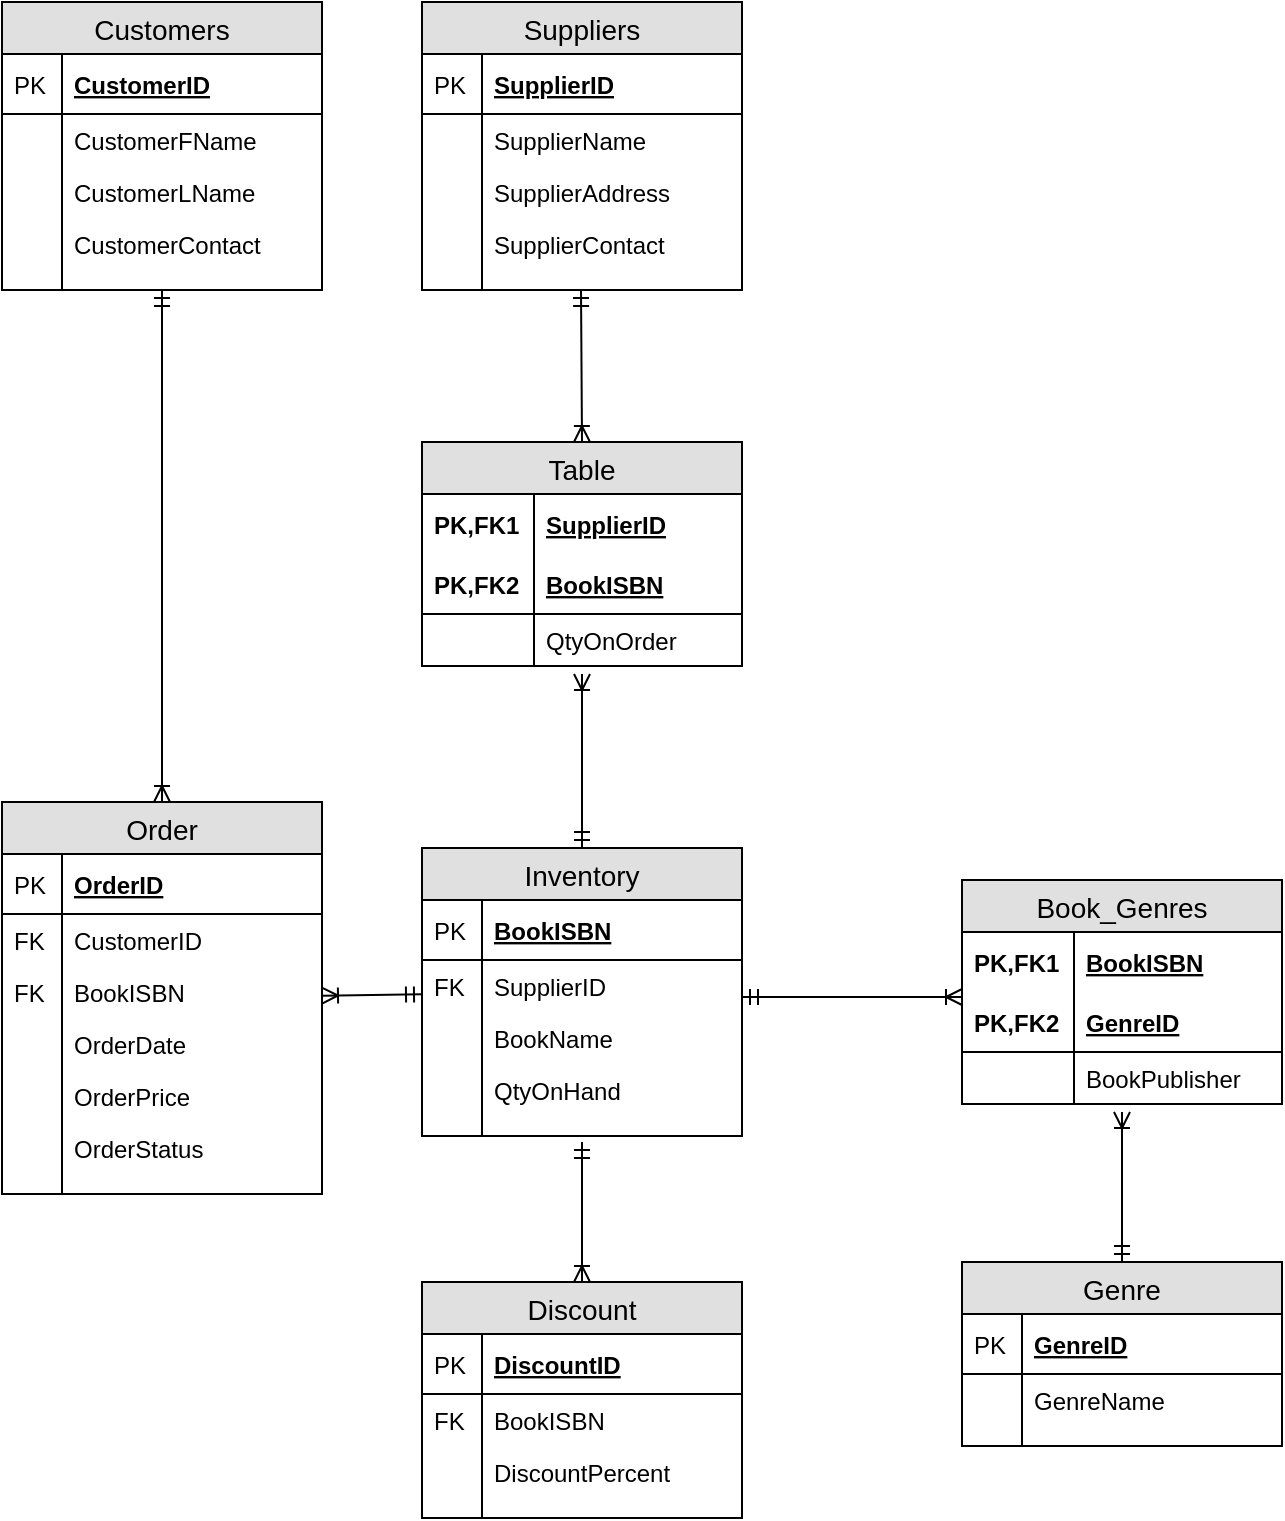 <mxfile version="12.6.5" type="google"><diagram id="C5RBs43oDa-KdzZeNtuy" name="Page-1"><mxGraphModel dx="1186" dy="875" grid="1" gridSize="10" guides="1" tooltips="1" connect="1" arrows="1" fold="1" page="1" pageScale="1" pageWidth="827" pageHeight="1169" math="0" shadow="0"><root><mxCell id="WIyWlLk6GJQsqaUBKTNV-0"/><mxCell id="WIyWlLk6GJQsqaUBKTNV-1" parent="WIyWlLk6GJQsqaUBKTNV-0"/><mxCell id="dkLY_5BQ0sD-5oF8Ta-9-2" value="Customers" style="swimlane;fontStyle=0;childLayout=stackLayout;horizontal=1;startSize=26;fillColor=#e0e0e0;horizontalStack=0;resizeParent=1;resizeParentMax=0;resizeLast=0;collapsible=1;marginBottom=0;swimlaneFillColor=#ffffff;align=center;fontSize=14;" parent="WIyWlLk6GJQsqaUBKTNV-1" vertex="1"><mxGeometry x="40" y="40" width="160" height="144" as="geometry"/></mxCell><mxCell id="dkLY_5BQ0sD-5oF8Ta-9-3" value="CustomerID" style="shape=partialRectangle;top=0;left=0;right=0;bottom=1;align=left;verticalAlign=middle;fillColor=none;spacingLeft=34;spacingRight=4;overflow=hidden;rotatable=0;points=[[0,0.5],[1,0.5]];portConstraint=eastwest;dropTarget=0;fontStyle=5;fontSize=12;" parent="dkLY_5BQ0sD-5oF8Ta-9-2" vertex="1"><mxGeometry y="26" width="160" height="30" as="geometry"/></mxCell><mxCell id="dkLY_5BQ0sD-5oF8Ta-9-4" value="PK" style="shape=partialRectangle;top=0;left=0;bottom=0;fillColor=none;align=left;verticalAlign=middle;spacingLeft=4;spacingRight=4;overflow=hidden;rotatable=0;points=[];portConstraint=eastwest;part=1;fontSize=12;" parent="dkLY_5BQ0sD-5oF8Ta-9-3" vertex="1" connectable="0"><mxGeometry width="30" height="30" as="geometry"/></mxCell><mxCell id="dkLY_5BQ0sD-5oF8Ta-9-5" value="CustomerFName" style="shape=partialRectangle;top=0;left=0;right=0;bottom=0;align=left;verticalAlign=top;fillColor=none;spacingLeft=34;spacingRight=4;overflow=hidden;rotatable=0;points=[[0,0.5],[1,0.5]];portConstraint=eastwest;dropTarget=0;fontSize=12;" parent="dkLY_5BQ0sD-5oF8Ta-9-2" vertex="1"><mxGeometry y="56" width="160" height="26" as="geometry"/></mxCell><mxCell id="dkLY_5BQ0sD-5oF8Ta-9-6" value="" style="shape=partialRectangle;top=0;left=0;bottom=0;fillColor=none;align=left;verticalAlign=top;spacingLeft=4;spacingRight=4;overflow=hidden;rotatable=0;points=[];portConstraint=eastwest;part=1;fontSize=12;" parent="dkLY_5BQ0sD-5oF8Ta-9-5" vertex="1" connectable="0"><mxGeometry width="30" height="26" as="geometry"/></mxCell><mxCell id="dkLY_5BQ0sD-5oF8Ta-9-7" value="CustomerLName" style="shape=partialRectangle;top=0;left=0;right=0;bottom=0;align=left;verticalAlign=top;fillColor=none;spacingLeft=34;spacingRight=4;overflow=hidden;rotatable=0;points=[[0,0.5],[1,0.5]];portConstraint=eastwest;dropTarget=0;fontSize=12;" parent="dkLY_5BQ0sD-5oF8Ta-9-2" vertex="1"><mxGeometry y="82" width="160" height="26" as="geometry"/></mxCell><mxCell id="dkLY_5BQ0sD-5oF8Ta-9-8" value="" style="shape=partialRectangle;top=0;left=0;bottom=0;fillColor=none;align=left;verticalAlign=top;spacingLeft=4;spacingRight=4;overflow=hidden;rotatable=0;points=[];portConstraint=eastwest;part=1;fontSize=12;" parent="dkLY_5BQ0sD-5oF8Ta-9-7" vertex="1" connectable="0"><mxGeometry width="30" height="26" as="geometry"/></mxCell><mxCell id="dkLY_5BQ0sD-5oF8Ta-9-9" value="CustomerContact" style="shape=partialRectangle;top=0;left=0;right=0;bottom=0;align=left;verticalAlign=top;fillColor=none;spacingLeft=34;spacingRight=4;overflow=hidden;rotatable=0;points=[[0,0.5],[1,0.5]];portConstraint=eastwest;dropTarget=0;fontSize=12;" parent="dkLY_5BQ0sD-5oF8Ta-9-2" vertex="1"><mxGeometry y="108" width="160" height="26" as="geometry"/></mxCell><mxCell id="dkLY_5BQ0sD-5oF8Ta-9-10" value="" style="shape=partialRectangle;top=0;left=0;bottom=0;fillColor=none;align=left;verticalAlign=top;spacingLeft=4;spacingRight=4;overflow=hidden;rotatable=0;points=[];portConstraint=eastwest;part=1;fontSize=12;" parent="dkLY_5BQ0sD-5oF8Ta-9-9" vertex="1" connectable="0"><mxGeometry width="30" height="26" as="geometry"/></mxCell><mxCell id="dkLY_5BQ0sD-5oF8Ta-9-11" value="" style="shape=partialRectangle;top=0;left=0;right=0;bottom=0;align=left;verticalAlign=top;fillColor=none;spacingLeft=34;spacingRight=4;overflow=hidden;rotatable=0;points=[[0,0.5],[1,0.5]];portConstraint=eastwest;dropTarget=0;fontSize=12;" parent="dkLY_5BQ0sD-5oF8Ta-9-2" vertex="1"><mxGeometry y="134" width="160" height="10" as="geometry"/></mxCell><mxCell id="dkLY_5BQ0sD-5oF8Ta-9-12" value="" style="shape=partialRectangle;top=0;left=0;bottom=0;fillColor=none;align=left;verticalAlign=top;spacingLeft=4;spacingRight=4;overflow=hidden;rotatable=0;points=[];portConstraint=eastwest;part=1;fontSize=12;" parent="dkLY_5BQ0sD-5oF8Ta-9-11" vertex="1" connectable="0"><mxGeometry width="30" height="10" as="geometry"/></mxCell><mxCell id="dkLY_5BQ0sD-5oF8Ta-9-13" value="Suppliers" style="swimlane;fontStyle=0;childLayout=stackLayout;horizontal=1;startSize=26;fillColor=#e0e0e0;horizontalStack=0;resizeParent=1;resizeParentMax=0;resizeLast=0;collapsible=1;marginBottom=0;swimlaneFillColor=#ffffff;align=center;fontSize=14;" parent="WIyWlLk6GJQsqaUBKTNV-1" vertex="1"><mxGeometry x="250" y="40" width="160" height="144" as="geometry"/></mxCell><mxCell id="dkLY_5BQ0sD-5oF8Ta-9-14" value="SupplierID" style="shape=partialRectangle;top=0;left=0;right=0;bottom=1;align=left;verticalAlign=middle;fillColor=none;spacingLeft=34;spacingRight=4;overflow=hidden;rotatable=0;points=[[0,0.5],[1,0.5]];portConstraint=eastwest;dropTarget=0;fontStyle=5;fontSize=12;" parent="dkLY_5BQ0sD-5oF8Ta-9-13" vertex="1"><mxGeometry y="26" width="160" height="30" as="geometry"/></mxCell><mxCell id="dkLY_5BQ0sD-5oF8Ta-9-15" value="PK" style="shape=partialRectangle;top=0;left=0;bottom=0;fillColor=none;align=left;verticalAlign=middle;spacingLeft=4;spacingRight=4;overflow=hidden;rotatable=0;points=[];portConstraint=eastwest;part=1;fontSize=12;" parent="dkLY_5BQ0sD-5oF8Ta-9-14" vertex="1" connectable="0"><mxGeometry width="30" height="30" as="geometry"/></mxCell><mxCell id="dkLY_5BQ0sD-5oF8Ta-9-16" value="SupplierName" style="shape=partialRectangle;top=0;left=0;right=0;bottom=0;align=left;verticalAlign=top;fillColor=none;spacingLeft=34;spacingRight=4;overflow=hidden;rotatable=0;points=[[0,0.5],[1,0.5]];portConstraint=eastwest;dropTarget=0;fontSize=12;" parent="dkLY_5BQ0sD-5oF8Ta-9-13" vertex="1"><mxGeometry y="56" width="160" height="26" as="geometry"/></mxCell><mxCell id="dkLY_5BQ0sD-5oF8Ta-9-17" value="" style="shape=partialRectangle;top=0;left=0;bottom=0;fillColor=none;align=left;verticalAlign=top;spacingLeft=4;spacingRight=4;overflow=hidden;rotatable=0;points=[];portConstraint=eastwest;part=1;fontSize=12;" parent="dkLY_5BQ0sD-5oF8Ta-9-16" vertex="1" connectable="0"><mxGeometry width="30" height="26" as="geometry"/></mxCell><mxCell id="dkLY_5BQ0sD-5oF8Ta-9-18" value="SupplierAddress" style="shape=partialRectangle;top=0;left=0;right=0;bottom=0;align=left;verticalAlign=top;fillColor=none;spacingLeft=34;spacingRight=4;overflow=hidden;rotatable=0;points=[[0,0.5],[1,0.5]];portConstraint=eastwest;dropTarget=0;fontSize=12;" parent="dkLY_5BQ0sD-5oF8Ta-9-13" vertex="1"><mxGeometry y="82" width="160" height="26" as="geometry"/></mxCell><mxCell id="dkLY_5BQ0sD-5oF8Ta-9-19" value="" style="shape=partialRectangle;top=0;left=0;bottom=0;fillColor=none;align=left;verticalAlign=top;spacingLeft=4;spacingRight=4;overflow=hidden;rotatable=0;points=[];portConstraint=eastwest;part=1;fontSize=12;" parent="dkLY_5BQ0sD-5oF8Ta-9-18" vertex="1" connectable="0"><mxGeometry width="30" height="26" as="geometry"/></mxCell><mxCell id="dkLY_5BQ0sD-5oF8Ta-9-20" value="SupplierContact" style="shape=partialRectangle;top=0;left=0;right=0;bottom=0;align=left;verticalAlign=top;fillColor=none;spacingLeft=34;spacingRight=4;overflow=hidden;rotatable=0;points=[[0,0.5],[1,0.5]];portConstraint=eastwest;dropTarget=0;fontSize=12;" parent="dkLY_5BQ0sD-5oF8Ta-9-13" vertex="1"><mxGeometry y="108" width="160" height="26" as="geometry"/></mxCell><mxCell id="dkLY_5BQ0sD-5oF8Ta-9-21" value="" style="shape=partialRectangle;top=0;left=0;bottom=0;fillColor=none;align=left;verticalAlign=top;spacingLeft=4;spacingRight=4;overflow=hidden;rotatable=0;points=[];portConstraint=eastwest;part=1;fontSize=12;" parent="dkLY_5BQ0sD-5oF8Ta-9-20" vertex="1" connectable="0"><mxGeometry width="30" height="26" as="geometry"/></mxCell><mxCell id="dkLY_5BQ0sD-5oF8Ta-9-22" value="" style="shape=partialRectangle;top=0;left=0;right=0;bottom=0;align=left;verticalAlign=top;fillColor=none;spacingLeft=34;spacingRight=4;overflow=hidden;rotatable=0;points=[[0,0.5],[1,0.5]];portConstraint=eastwest;dropTarget=0;fontSize=12;" parent="dkLY_5BQ0sD-5oF8Ta-9-13" vertex="1"><mxGeometry y="134" width="160" height="10" as="geometry"/></mxCell><mxCell id="dkLY_5BQ0sD-5oF8Ta-9-23" value="" style="shape=partialRectangle;top=0;left=0;bottom=0;fillColor=none;align=left;verticalAlign=top;spacingLeft=4;spacingRight=4;overflow=hidden;rotatable=0;points=[];portConstraint=eastwest;part=1;fontSize=12;" parent="dkLY_5BQ0sD-5oF8Ta-9-22" vertex="1" connectable="0"><mxGeometry width="30" height="10" as="geometry"/></mxCell><mxCell id="dkLY_5BQ0sD-5oF8Ta-9-24" value="Inventory" style="swimlane;fontStyle=0;childLayout=stackLayout;horizontal=1;startSize=26;fillColor=#e0e0e0;horizontalStack=0;resizeParent=1;resizeParentMax=0;resizeLast=0;collapsible=1;marginBottom=0;swimlaneFillColor=#ffffff;align=center;fontSize=14;" parent="WIyWlLk6GJQsqaUBKTNV-1" vertex="1"><mxGeometry x="250" y="463" width="160" height="144" as="geometry"/></mxCell><mxCell id="dkLY_5BQ0sD-5oF8Ta-9-25" value="BookISBN" style="shape=partialRectangle;top=0;left=0;right=0;bottom=1;align=left;verticalAlign=middle;fillColor=none;spacingLeft=34;spacingRight=4;overflow=hidden;rotatable=0;points=[[0,0.5],[1,0.5]];portConstraint=eastwest;dropTarget=0;fontStyle=5;fontSize=12;" parent="dkLY_5BQ0sD-5oF8Ta-9-24" vertex="1"><mxGeometry y="26" width="160" height="30" as="geometry"/></mxCell><mxCell id="dkLY_5BQ0sD-5oF8Ta-9-26" value="PK" style="shape=partialRectangle;top=0;left=0;bottom=0;fillColor=none;align=left;verticalAlign=middle;spacingLeft=4;spacingRight=4;overflow=hidden;rotatable=0;points=[];portConstraint=eastwest;part=1;fontSize=12;" parent="dkLY_5BQ0sD-5oF8Ta-9-25" vertex="1" connectable="0"><mxGeometry width="30" height="30" as="geometry"/></mxCell><mxCell id="dkLY_5BQ0sD-5oF8Ta-9-27" value="SupplierID" style="shape=partialRectangle;top=0;left=0;right=0;bottom=0;align=left;verticalAlign=top;fillColor=none;spacingLeft=34;spacingRight=4;overflow=hidden;rotatable=0;points=[[0,0.5],[1,0.5]];portConstraint=eastwest;dropTarget=0;fontSize=12;" parent="dkLY_5BQ0sD-5oF8Ta-9-24" vertex="1"><mxGeometry y="56" width="160" height="26" as="geometry"/></mxCell><mxCell id="dkLY_5BQ0sD-5oF8Ta-9-28" value="FK" style="shape=partialRectangle;top=0;left=0;bottom=0;fillColor=none;align=left;verticalAlign=top;spacingLeft=4;spacingRight=4;overflow=hidden;rotatable=0;points=[];portConstraint=eastwest;part=1;fontSize=12;" parent="dkLY_5BQ0sD-5oF8Ta-9-27" vertex="1" connectable="0"><mxGeometry width="30" height="26" as="geometry"/></mxCell><mxCell id="dkLY_5BQ0sD-5oF8Ta-9-29" value="BookName" style="shape=partialRectangle;top=0;left=0;right=0;bottom=0;align=left;verticalAlign=top;fillColor=none;spacingLeft=34;spacingRight=4;overflow=hidden;rotatable=0;points=[[0,0.5],[1,0.5]];portConstraint=eastwest;dropTarget=0;fontSize=12;" parent="dkLY_5BQ0sD-5oF8Ta-9-24" vertex="1"><mxGeometry y="82" width="160" height="26" as="geometry"/></mxCell><mxCell id="dkLY_5BQ0sD-5oF8Ta-9-30" value="" style="shape=partialRectangle;top=0;left=0;bottom=0;fillColor=none;align=left;verticalAlign=top;spacingLeft=4;spacingRight=4;overflow=hidden;rotatable=0;points=[];portConstraint=eastwest;part=1;fontSize=12;" parent="dkLY_5BQ0sD-5oF8Ta-9-29" vertex="1" connectable="0"><mxGeometry width="30" height="26" as="geometry"/></mxCell><mxCell id="k9z8EjIBK4Sebg72NqL_-9" value="QtyOnHand" style="shape=partialRectangle;top=0;left=0;right=0;bottom=0;align=left;verticalAlign=top;fillColor=none;spacingLeft=34;spacingRight=4;overflow=hidden;rotatable=0;points=[[0,0.5],[1,0.5]];portConstraint=eastwest;dropTarget=0;fontSize=12;" vertex="1" parent="dkLY_5BQ0sD-5oF8Ta-9-24"><mxGeometry y="108" width="160" height="26" as="geometry"/></mxCell><mxCell id="k9z8EjIBK4Sebg72NqL_-10" value="" style="shape=partialRectangle;top=0;left=0;bottom=0;fillColor=none;align=left;verticalAlign=top;spacingLeft=4;spacingRight=4;overflow=hidden;rotatable=0;points=[];portConstraint=eastwest;part=1;fontSize=12;" vertex="1" connectable="0" parent="k9z8EjIBK4Sebg72NqL_-9"><mxGeometry width="30" height="26" as="geometry"/></mxCell><mxCell id="dkLY_5BQ0sD-5oF8Ta-9-33" value="" style="shape=partialRectangle;top=0;left=0;right=0;bottom=0;align=left;verticalAlign=top;fillColor=none;spacingLeft=34;spacingRight=4;overflow=hidden;rotatable=0;points=[[0,0.5],[1,0.5]];portConstraint=eastwest;dropTarget=0;fontSize=12;" parent="dkLY_5BQ0sD-5oF8Ta-9-24" vertex="1"><mxGeometry y="134" width="160" height="10" as="geometry"/></mxCell><mxCell id="dkLY_5BQ0sD-5oF8Ta-9-34" value="" style="shape=partialRectangle;top=0;left=0;bottom=0;fillColor=none;align=left;verticalAlign=top;spacingLeft=4;spacingRight=4;overflow=hidden;rotatable=0;points=[];portConstraint=eastwest;part=1;fontSize=12;" parent="dkLY_5BQ0sD-5oF8Ta-9-33" vertex="1" connectable="0"><mxGeometry width="30" height="10" as="geometry"/></mxCell><mxCell id="dkLY_5BQ0sD-5oF8Ta-9-35" value="Order" style="swimlane;fontStyle=0;childLayout=stackLayout;horizontal=1;startSize=26;fillColor=#e0e0e0;horizontalStack=0;resizeParent=1;resizeParentMax=0;resizeLast=0;collapsible=1;marginBottom=0;swimlaneFillColor=#ffffff;align=center;fontSize=14;" parent="WIyWlLk6GJQsqaUBKTNV-1" vertex="1"><mxGeometry x="40" y="440" width="160" height="196" as="geometry"/></mxCell><mxCell id="dkLY_5BQ0sD-5oF8Ta-9-36" value="OrderID" style="shape=partialRectangle;top=0;left=0;right=0;bottom=1;align=left;verticalAlign=middle;fillColor=none;spacingLeft=34;spacingRight=4;overflow=hidden;rotatable=0;points=[[0,0.5],[1,0.5]];portConstraint=eastwest;dropTarget=0;fontStyle=5;fontSize=12;" parent="dkLY_5BQ0sD-5oF8Ta-9-35" vertex="1"><mxGeometry y="26" width="160" height="30" as="geometry"/></mxCell><mxCell id="dkLY_5BQ0sD-5oF8Ta-9-37" value="PK" style="shape=partialRectangle;top=0;left=0;bottom=0;fillColor=none;align=left;verticalAlign=middle;spacingLeft=4;spacingRight=4;overflow=hidden;rotatable=0;points=[];portConstraint=eastwest;part=1;fontSize=12;" parent="dkLY_5BQ0sD-5oF8Ta-9-36" vertex="1" connectable="0"><mxGeometry width="30" height="30" as="geometry"/></mxCell><mxCell id="dkLY_5BQ0sD-5oF8Ta-9-38" value="CustomerID" style="shape=partialRectangle;top=0;left=0;right=0;bottom=0;align=left;verticalAlign=top;fillColor=none;spacingLeft=34;spacingRight=4;overflow=hidden;rotatable=0;points=[[0,0.5],[1,0.5]];portConstraint=eastwest;dropTarget=0;fontSize=12;" parent="dkLY_5BQ0sD-5oF8Ta-9-35" vertex="1"><mxGeometry y="56" width="160" height="26" as="geometry"/></mxCell><mxCell id="dkLY_5BQ0sD-5oF8Ta-9-39" value="FK" style="shape=partialRectangle;top=0;left=0;bottom=0;fillColor=none;align=left;verticalAlign=top;spacingLeft=4;spacingRight=4;overflow=hidden;rotatable=0;points=[];portConstraint=eastwest;part=1;fontSize=12;" parent="dkLY_5BQ0sD-5oF8Ta-9-38" vertex="1" connectable="0"><mxGeometry width="30" height="26" as="geometry"/></mxCell><mxCell id="dkLY_5BQ0sD-5oF8Ta-9-40" value="BookISBN" style="shape=partialRectangle;top=0;left=0;right=0;bottom=0;align=left;verticalAlign=top;fillColor=none;spacingLeft=34;spacingRight=4;overflow=hidden;rotatable=0;points=[[0,0.5],[1,0.5]];portConstraint=eastwest;dropTarget=0;fontSize=12;" parent="dkLY_5BQ0sD-5oF8Ta-9-35" vertex="1"><mxGeometry y="82" width="160" height="26" as="geometry"/></mxCell><mxCell id="dkLY_5BQ0sD-5oF8Ta-9-41" value="FK" style="shape=partialRectangle;top=0;left=0;bottom=0;fillColor=none;align=left;verticalAlign=top;spacingLeft=4;spacingRight=4;overflow=hidden;rotatable=0;points=[];portConstraint=eastwest;part=1;fontSize=12;" parent="dkLY_5BQ0sD-5oF8Ta-9-40" vertex="1" connectable="0"><mxGeometry width="30" height="26" as="geometry"/></mxCell><mxCell id="dkLY_5BQ0sD-5oF8Ta-9-42" value="OrderDate" style="shape=partialRectangle;top=0;left=0;right=0;bottom=0;align=left;verticalAlign=top;fillColor=none;spacingLeft=34;spacingRight=4;overflow=hidden;rotatable=0;points=[[0,0.5],[1,0.5]];portConstraint=eastwest;dropTarget=0;fontSize=12;" parent="dkLY_5BQ0sD-5oF8Ta-9-35" vertex="1"><mxGeometry y="108" width="160" height="26" as="geometry"/></mxCell><mxCell id="dkLY_5BQ0sD-5oF8Ta-9-43" value="" style="shape=partialRectangle;top=0;left=0;bottom=0;fillColor=none;align=left;verticalAlign=top;spacingLeft=4;spacingRight=4;overflow=hidden;rotatable=0;points=[];portConstraint=eastwest;part=1;fontSize=12;" parent="dkLY_5BQ0sD-5oF8Ta-9-42" vertex="1" connectable="0"><mxGeometry width="30" height="26" as="geometry"/></mxCell><mxCell id="dkLY_5BQ0sD-5oF8Ta-9-53" value="OrderPrice" style="shape=partialRectangle;top=0;left=0;right=0;bottom=0;align=left;verticalAlign=top;fillColor=none;spacingLeft=34;spacingRight=4;overflow=hidden;rotatable=0;points=[[0,0.5],[1,0.5]];portConstraint=eastwest;dropTarget=0;fontSize=12;" parent="dkLY_5BQ0sD-5oF8Ta-9-35" vertex="1"><mxGeometry y="134" width="160" height="26" as="geometry"/></mxCell><mxCell id="dkLY_5BQ0sD-5oF8Ta-9-54" value="" style="shape=partialRectangle;top=0;left=0;bottom=0;fillColor=none;align=left;verticalAlign=top;spacingLeft=4;spacingRight=4;overflow=hidden;rotatable=0;points=[];portConstraint=eastwest;part=1;fontSize=12;" parent="dkLY_5BQ0sD-5oF8Ta-9-53" vertex="1" connectable="0"><mxGeometry width="30" height="26" as="geometry"/></mxCell><mxCell id="dkLY_5BQ0sD-5oF8Ta-9-55" value="OrderStatus" style="shape=partialRectangle;top=0;left=0;right=0;bottom=0;align=left;verticalAlign=top;fillColor=none;spacingLeft=34;spacingRight=4;overflow=hidden;rotatable=0;points=[[0,0.5],[1,0.5]];portConstraint=eastwest;dropTarget=0;fontSize=12;" parent="dkLY_5BQ0sD-5oF8Ta-9-35" vertex="1"><mxGeometry y="160" width="160" height="26" as="geometry"/></mxCell><mxCell id="dkLY_5BQ0sD-5oF8Ta-9-56" value="" style="shape=partialRectangle;top=0;left=0;bottom=0;fillColor=none;align=left;verticalAlign=top;spacingLeft=4;spacingRight=4;overflow=hidden;rotatable=0;points=[];portConstraint=eastwest;part=1;fontSize=12;" parent="dkLY_5BQ0sD-5oF8Ta-9-55" vertex="1" connectable="0"><mxGeometry width="30" height="26" as="geometry"/></mxCell><mxCell id="dkLY_5BQ0sD-5oF8Ta-9-44" value="" style="shape=partialRectangle;top=0;left=0;right=0;bottom=0;align=left;verticalAlign=top;fillColor=none;spacingLeft=34;spacingRight=4;overflow=hidden;rotatable=0;points=[[0,0.5],[1,0.5]];portConstraint=eastwest;dropTarget=0;fontSize=12;" parent="dkLY_5BQ0sD-5oF8Ta-9-35" vertex="1"><mxGeometry y="186" width="160" height="10" as="geometry"/></mxCell><mxCell id="dkLY_5BQ0sD-5oF8Ta-9-45" value="" style="shape=partialRectangle;top=0;left=0;bottom=0;fillColor=none;align=left;verticalAlign=top;spacingLeft=4;spacingRight=4;overflow=hidden;rotatable=0;points=[];portConstraint=eastwest;part=1;fontSize=12;" parent="dkLY_5BQ0sD-5oF8Ta-9-44" vertex="1" connectable="0"><mxGeometry width="30" height="10" as="geometry"/></mxCell><mxCell id="dkLY_5BQ0sD-5oF8Ta-9-60" value="" style="fontSize=12;html=1;endArrow=ERoneToMany;startArrow=ERmandOne;" parent="WIyWlLk6GJQsqaUBKTNV-1" source="dkLY_5BQ0sD-5oF8Ta-9-2" target="dkLY_5BQ0sD-5oF8Ta-9-35" edge="1"><mxGeometry width="100" height="100" relative="1" as="geometry"><mxPoint x="120" y="1060" as="sourcePoint"/><mxPoint x="160" y="639" as="targetPoint"/></mxGeometry></mxCell><mxCell id="dkLY_5BQ0sD-5oF8Ta-9-61" value="" style="fontSize=12;html=1;endArrow=ERoneToMany;startArrow=ERmandOne;" parent="WIyWlLk6GJQsqaUBKTNV-1" source="dkLY_5BQ0sD-5oF8Ta-9-24" target="dkLY_5BQ0sD-5oF8Ta-9-35" edge="1"><mxGeometry width="100" height="100" relative="1" as="geometry"><mxPoint x="380" y="610" as="sourcePoint"/><mxPoint x="328.96" y="649.02" as="targetPoint"/></mxGeometry></mxCell><mxCell id="dkLY_5BQ0sD-5oF8Ta-9-62" style="edgeStyle=none;rounded=0;orthogonalLoop=1;jettySize=auto;html=1;exitX=0.75;exitY=0;exitDx=0;exitDy=0;" parent="WIyWlLk6GJQsqaUBKTNV-1" source="dkLY_5BQ0sD-5oF8Ta-9-35" target="dkLY_5BQ0sD-5oF8Ta-9-35" edge="1"><mxGeometry relative="1" as="geometry"/></mxCell><mxCell id="lh2hU7n8s91eWz_R5VVB-0" value="Genre" style="swimlane;fontStyle=0;childLayout=stackLayout;horizontal=1;startSize=26;fillColor=#e0e0e0;horizontalStack=0;resizeParent=1;resizeParentMax=0;resizeLast=0;collapsible=1;marginBottom=0;swimlaneFillColor=#ffffff;align=center;fontSize=14;" parent="WIyWlLk6GJQsqaUBKTNV-1" vertex="1"><mxGeometry x="520" y="670" width="160" height="92" as="geometry"/></mxCell><mxCell id="lh2hU7n8s91eWz_R5VVB-1" value="GenreID" style="shape=partialRectangle;top=0;left=0;right=0;bottom=1;align=left;verticalAlign=middle;fillColor=none;spacingLeft=34;spacingRight=4;overflow=hidden;rotatable=0;points=[[0,0.5],[1,0.5]];portConstraint=eastwest;dropTarget=0;fontStyle=5;fontSize=12;" parent="lh2hU7n8s91eWz_R5VVB-0" vertex="1"><mxGeometry y="26" width="160" height="30" as="geometry"/></mxCell><mxCell id="lh2hU7n8s91eWz_R5VVB-2" value="PK" style="shape=partialRectangle;top=0;left=0;bottom=0;fillColor=none;align=left;verticalAlign=middle;spacingLeft=4;spacingRight=4;overflow=hidden;rotatable=0;points=[];portConstraint=eastwest;part=1;fontSize=12;" parent="lh2hU7n8s91eWz_R5VVB-1" vertex="1" connectable="0"><mxGeometry width="30" height="30" as="geometry"/></mxCell><mxCell id="lh2hU7n8s91eWz_R5VVB-3" value="GenreName" style="shape=partialRectangle;top=0;left=0;right=0;bottom=0;align=left;verticalAlign=top;fillColor=none;spacingLeft=34;spacingRight=4;overflow=hidden;rotatable=0;points=[[0,0.5],[1,0.5]];portConstraint=eastwest;dropTarget=0;fontSize=12;" parent="lh2hU7n8s91eWz_R5VVB-0" vertex="1"><mxGeometry y="56" width="160" height="26" as="geometry"/></mxCell><mxCell id="lh2hU7n8s91eWz_R5VVB-4" value="" style="shape=partialRectangle;top=0;left=0;bottom=0;fillColor=none;align=left;verticalAlign=top;spacingLeft=4;spacingRight=4;overflow=hidden;rotatable=0;points=[];portConstraint=eastwest;part=1;fontSize=12;" parent="lh2hU7n8s91eWz_R5VVB-3" vertex="1" connectable="0"><mxGeometry width="30" height="26" as="geometry"/></mxCell><mxCell id="lh2hU7n8s91eWz_R5VVB-9" value="" style="shape=partialRectangle;top=0;left=0;right=0;bottom=0;align=left;verticalAlign=top;fillColor=none;spacingLeft=34;spacingRight=4;overflow=hidden;rotatable=0;points=[[0,0.5],[1,0.5]];portConstraint=eastwest;dropTarget=0;fontSize=12;" parent="lh2hU7n8s91eWz_R5VVB-0" vertex="1"><mxGeometry y="82" width="160" height="10" as="geometry"/></mxCell><mxCell id="lh2hU7n8s91eWz_R5VVB-10" value="" style="shape=partialRectangle;top=0;left=0;bottom=0;fillColor=none;align=left;verticalAlign=top;spacingLeft=4;spacingRight=4;overflow=hidden;rotatable=0;points=[];portConstraint=eastwest;part=1;fontSize=12;" parent="lh2hU7n8s91eWz_R5VVB-9" vertex="1" connectable="0"><mxGeometry width="30" height="10" as="geometry"/></mxCell><mxCell id="lh2hU7n8s91eWz_R5VVB-11" value="Book_Genres" style="swimlane;fontStyle=0;childLayout=stackLayout;horizontal=1;startSize=26;fillColor=#e0e0e0;horizontalStack=0;resizeParent=1;resizeParentMax=0;resizeLast=0;collapsible=1;marginBottom=0;swimlaneFillColor=#ffffff;align=center;fontSize=14;" parent="WIyWlLk6GJQsqaUBKTNV-1" vertex="1"><mxGeometry x="520" y="479" width="160" height="112" as="geometry"/></mxCell><mxCell id="lh2hU7n8s91eWz_R5VVB-12" value="BookISBN" style="shape=partialRectangle;top=0;left=0;right=0;bottom=0;align=left;verticalAlign=middle;fillColor=none;spacingLeft=60;spacingRight=4;overflow=hidden;rotatable=0;points=[[0,0.5],[1,0.5]];portConstraint=eastwest;dropTarget=0;fontStyle=5;fontSize=12;" parent="lh2hU7n8s91eWz_R5VVB-11" vertex="1"><mxGeometry y="26" width="160" height="30" as="geometry"/></mxCell><mxCell id="lh2hU7n8s91eWz_R5VVB-13" value="PK,FK1" style="shape=partialRectangle;fontStyle=1;top=0;left=0;bottom=0;fillColor=none;align=left;verticalAlign=middle;spacingLeft=4;spacingRight=4;overflow=hidden;rotatable=0;points=[];portConstraint=eastwest;part=1;fontSize=12;" parent="lh2hU7n8s91eWz_R5VVB-12" vertex="1" connectable="0"><mxGeometry width="56" height="30" as="geometry"/></mxCell><mxCell id="lh2hU7n8s91eWz_R5VVB-14" value="GenreID" style="shape=partialRectangle;top=0;left=0;right=0;bottom=1;align=left;verticalAlign=middle;fillColor=none;spacingLeft=60;spacingRight=4;overflow=hidden;rotatable=0;points=[[0,0.5],[1,0.5]];portConstraint=eastwest;dropTarget=0;fontStyle=5;fontSize=12;" parent="lh2hU7n8s91eWz_R5VVB-11" vertex="1"><mxGeometry y="56" width="160" height="30" as="geometry"/></mxCell><mxCell id="lh2hU7n8s91eWz_R5VVB-15" value="PK,FK2" style="shape=partialRectangle;fontStyle=1;top=0;left=0;bottom=0;fillColor=none;align=left;verticalAlign=middle;spacingLeft=4;spacingRight=4;overflow=hidden;rotatable=0;points=[];portConstraint=eastwest;part=1;fontSize=12;" parent="lh2hU7n8s91eWz_R5VVB-14" vertex="1" connectable="0"><mxGeometry width="56" height="30" as="geometry"/></mxCell><mxCell id="lh2hU7n8s91eWz_R5VVB-16" value="BookPublisher" style="shape=partialRectangle;top=0;left=0;right=0;bottom=0;align=left;verticalAlign=top;fillColor=none;spacingLeft=60;spacingRight=4;overflow=hidden;rotatable=0;points=[[0,0.5],[1,0.5]];portConstraint=eastwest;dropTarget=0;fontSize=12;" parent="lh2hU7n8s91eWz_R5VVB-11" vertex="1"><mxGeometry y="86" width="160" height="26" as="geometry"/></mxCell><mxCell id="lh2hU7n8s91eWz_R5VVB-17" value="" style="shape=partialRectangle;top=0;left=0;bottom=0;fillColor=none;align=left;verticalAlign=top;spacingLeft=4;spacingRight=4;overflow=hidden;rotatable=0;points=[];portConstraint=eastwest;part=1;fontSize=12;" parent="lh2hU7n8s91eWz_R5VVB-16" vertex="1" connectable="0"><mxGeometry width="56" height="26" as="geometry"/></mxCell><mxCell id="lh2hU7n8s91eWz_R5VVB-18" value="" style="fontSize=12;html=1;endArrow=ERoneToMany;startArrow=ERmandOne;exitX=0.5;exitY=0;exitDx=0;exitDy=0;" parent="WIyWlLk6GJQsqaUBKTNV-1" edge="1" source="lh2hU7n8s91eWz_R5VVB-0"><mxGeometry width="100" height="100" relative="1" as="geometry"><mxPoint x="690" y="630" as="sourcePoint"/><mxPoint x="600" y="595" as="targetPoint"/></mxGeometry></mxCell><mxCell id="lh2hU7n8s91eWz_R5VVB-19" value="" style="fontSize=12;html=1;endArrow=ERoneToMany;startArrow=ERmandOne;" parent="WIyWlLk6GJQsqaUBKTNV-1" edge="1"><mxGeometry width="100" height="100" relative="1" as="geometry"><mxPoint x="410" y="537.5" as="sourcePoint"/><mxPoint x="520" y="537.5" as="targetPoint"/></mxGeometry></mxCell><mxCell id="lh2hU7n8s91eWz_R5VVB-20" value="Discount" style="swimlane;fontStyle=0;childLayout=stackLayout;horizontal=1;startSize=26;fillColor=#e0e0e0;horizontalStack=0;resizeParent=1;resizeParentMax=0;resizeLast=0;collapsible=1;marginBottom=0;swimlaneFillColor=#ffffff;align=center;fontSize=14;" parent="WIyWlLk6GJQsqaUBKTNV-1" vertex="1"><mxGeometry x="250" y="680" width="160" height="118" as="geometry"/></mxCell><mxCell id="lh2hU7n8s91eWz_R5VVB-21" value="DiscountID" style="shape=partialRectangle;top=0;left=0;right=0;bottom=1;align=left;verticalAlign=middle;fillColor=none;spacingLeft=34;spacingRight=4;overflow=hidden;rotatable=0;points=[[0,0.5],[1,0.5]];portConstraint=eastwest;dropTarget=0;fontStyle=5;fontSize=12;" parent="lh2hU7n8s91eWz_R5VVB-20" vertex="1"><mxGeometry y="26" width="160" height="30" as="geometry"/></mxCell><mxCell id="lh2hU7n8s91eWz_R5VVB-22" value="PK" style="shape=partialRectangle;top=0;left=0;bottom=0;fillColor=none;align=left;verticalAlign=middle;spacingLeft=4;spacingRight=4;overflow=hidden;rotatable=0;points=[];portConstraint=eastwest;part=1;fontSize=12;" parent="lh2hU7n8s91eWz_R5VVB-21" vertex="1" connectable="0"><mxGeometry width="30" height="30" as="geometry"/></mxCell><mxCell id="lh2hU7n8s91eWz_R5VVB-23" value="BookISBN" style="shape=partialRectangle;top=0;left=0;right=0;bottom=0;align=left;verticalAlign=top;fillColor=none;spacingLeft=34;spacingRight=4;overflow=hidden;rotatable=0;points=[[0,0.5],[1,0.5]];portConstraint=eastwest;dropTarget=0;fontSize=12;" parent="lh2hU7n8s91eWz_R5VVB-20" vertex="1"><mxGeometry y="56" width="160" height="26" as="geometry"/></mxCell><mxCell id="lh2hU7n8s91eWz_R5VVB-24" value="FK" style="shape=partialRectangle;top=0;left=0;bottom=0;fillColor=none;align=left;verticalAlign=top;spacingLeft=4;spacingRight=4;overflow=hidden;rotatable=0;points=[];portConstraint=eastwest;part=1;fontSize=12;" parent="lh2hU7n8s91eWz_R5VVB-23" vertex="1" connectable="0"><mxGeometry width="30" height="26" as="geometry"/></mxCell><mxCell id="lh2hU7n8s91eWz_R5VVB-25" value="DiscountPercent" style="shape=partialRectangle;top=0;left=0;right=0;bottom=0;align=left;verticalAlign=top;fillColor=none;spacingLeft=34;spacingRight=4;overflow=hidden;rotatable=0;points=[[0,0.5],[1,0.5]];portConstraint=eastwest;dropTarget=0;fontSize=12;" parent="lh2hU7n8s91eWz_R5VVB-20" vertex="1"><mxGeometry y="82" width="160" height="26" as="geometry"/></mxCell><mxCell id="lh2hU7n8s91eWz_R5VVB-26" value="" style="shape=partialRectangle;top=0;left=0;bottom=0;fillColor=none;align=left;verticalAlign=top;spacingLeft=4;spacingRight=4;overflow=hidden;rotatable=0;points=[];portConstraint=eastwest;part=1;fontSize=12;" parent="lh2hU7n8s91eWz_R5VVB-25" vertex="1" connectable="0"><mxGeometry width="30" height="26" as="geometry"/></mxCell><mxCell id="lh2hU7n8s91eWz_R5VVB-29" value="" style="shape=partialRectangle;top=0;left=0;right=0;bottom=0;align=left;verticalAlign=top;fillColor=none;spacingLeft=34;spacingRight=4;overflow=hidden;rotatable=0;points=[[0,0.5],[1,0.5]];portConstraint=eastwest;dropTarget=0;fontSize=12;" parent="lh2hU7n8s91eWz_R5VVB-20" vertex="1"><mxGeometry y="108" width="160" height="10" as="geometry"/></mxCell><mxCell id="lh2hU7n8s91eWz_R5VVB-30" value="" style="shape=partialRectangle;top=0;left=0;bottom=0;fillColor=none;align=left;verticalAlign=top;spacingLeft=4;spacingRight=4;overflow=hidden;rotatable=0;points=[];portConstraint=eastwest;part=1;fontSize=12;" parent="lh2hU7n8s91eWz_R5VVB-29" vertex="1" connectable="0"><mxGeometry width="30" height="10" as="geometry"/></mxCell><mxCell id="lh2hU7n8s91eWz_R5VVB-31" value="" style="fontSize=12;html=1;endArrow=ERoneToMany;startArrow=ERmandOne;" parent="WIyWlLk6GJQsqaUBKTNV-1" edge="1"><mxGeometry width="100" height="100" relative="1" as="geometry"><mxPoint x="330" y="610" as="sourcePoint"/><mxPoint x="330" y="680" as="targetPoint"/></mxGeometry></mxCell><mxCell id="k9z8EjIBK4Sebg72NqL_-0" value="Table" style="swimlane;fontStyle=0;childLayout=stackLayout;horizontal=1;startSize=26;fillColor=#e0e0e0;horizontalStack=0;resizeParent=1;resizeParentMax=0;resizeLast=0;collapsible=1;marginBottom=0;swimlaneFillColor=#ffffff;align=center;fontSize=14;" vertex="1" parent="WIyWlLk6GJQsqaUBKTNV-1"><mxGeometry x="250" y="260" width="160" height="112" as="geometry"/></mxCell><mxCell id="k9z8EjIBK4Sebg72NqL_-1" value="SupplierID" style="shape=partialRectangle;top=0;left=0;right=0;bottom=0;align=left;verticalAlign=middle;fillColor=none;spacingLeft=60;spacingRight=4;overflow=hidden;rotatable=0;points=[[0,0.5],[1,0.5]];portConstraint=eastwest;dropTarget=0;fontStyle=5;fontSize=12;" vertex="1" parent="k9z8EjIBK4Sebg72NqL_-0"><mxGeometry y="26" width="160" height="30" as="geometry"/></mxCell><mxCell id="k9z8EjIBK4Sebg72NqL_-2" value="PK,FK1" style="shape=partialRectangle;fontStyle=1;top=0;left=0;bottom=0;fillColor=none;align=left;verticalAlign=middle;spacingLeft=4;spacingRight=4;overflow=hidden;rotatable=0;points=[];portConstraint=eastwest;part=1;fontSize=12;" vertex="1" connectable="0" parent="k9z8EjIBK4Sebg72NqL_-1"><mxGeometry width="56" height="30" as="geometry"/></mxCell><mxCell id="k9z8EjIBK4Sebg72NqL_-3" value="BookISBN" style="shape=partialRectangle;top=0;left=0;right=0;bottom=1;align=left;verticalAlign=middle;fillColor=none;spacingLeft=60;spacingRight=4;overflow=hidden;rotatable=0;points=[[0,0.5],[1,0.5]];portConstraint=eastwest;dropTarget=0;fontStyle=5;fontSize=12;" vertex="1" parent="k9z8EjIBK4Sebg72NqL_-0"><mxGeometry y="56" width="160" height="30" as="geometry"/></mxCell><mxCell id="k9z8EjIBK4Sebg72NqL_-4" value="PK,FK2" style="shape=partialRectangle;fontStyle=1;top=0;left=0;bottom=0;fillColor=none;align=left;verticalAlign=middle;spacingLeft=4;spacingRight=4;overflow=hidden;rotatable=0;points=[];portConstraint=eastwest;part=1;fontSize=12;" vertex="1" connectable="0" parent="k9z8EjIBK4Sebg72NqL_-3"><mxGeometry width="56" height="30" as="geometry"/></mxCell><mxCell id="k9z8EjIBK4Sebg72NqL_-5" value="QtyOnOrder" style="shape=partialRectangle;top=0;left=0;right=0;bottom=0;align=left;verticalAlign=top;fillColor=none;spacingLeft=60;spacingRight=4;overflow=hidden;rotatable=0;points=[[0,0.5],[1,0.5]];portConstraint=eastwest;dropTarget=0;fontSize=12;" vertex="1" parent="k9z8EjIBK4Sebg72NqL_-0"><mxGeometry y="86" width="160" height="26" as="geometry"/></mxCell><mxCell id="k9z8EjIBK4Sebg72NqL_-6" value="" style="shape=partialRectangle;top=0;left=0;bottom=0;fillColor=none;align=left;verticalAlign=top;spacingLeft=4;spacingRight=4;overflow=hidden;rotatable=0;points=[];portConstraint=eastwest;part=1;fontSize=12;" vertex="1" connectable="0" parent="k9z8EjIBK4Sebg72NqL_-5"><mxGeometry width="56" height="26" as="geometry"/></mxCell><mxCell id="k9z8EjIBK4Sebg72NqL_-7" value="" style="fontSize=12;html=1;endArrow=ERoneToMany;startArrow=ERmandOne;entryX=0.5;entryY=1.154;entryDx=0;entryDy=0;entryPerimeter=0;exitX=0.5;exitY=0;exitDx=0;exitDy=0;" edge="1" parent="WIyWlLk6GJQsqaUBKTNV-1" source="dkLY_5BQ0sD-5oF8Ta-9-24" target="k9z8EjIBK4Sebg72NqL_-5"><mxGeometry width="100" height="100" relative="1" as="geometry"><mxPoint x="280" y="470" as="sourcePoint"/><mxPoint x="380" y="370" as="targetPoint"/></mxGeometry></mxCell><mxCell id="k9z8EjIBK4Sebg72NqL_-8" value="" style="fontSize=12;html=1;endArrow=ERoneToMany;startArrow=ERmandOne;exitX=0.5;exitY=0;exitDx=0;exitDy=0;" edge="1" parent="WIyWlLk6GJQsqaUBKTNV-1"><mxGeometry width="100" height="100" relative="1" as="geometry"><mxPoint x="329.5" y="184" as="sourcePoint"/><mxPoint x="330" y="260" as="targetPoint"/></mxGeometry></mxCell></root></mxGraphModel></diagram></mxfile>